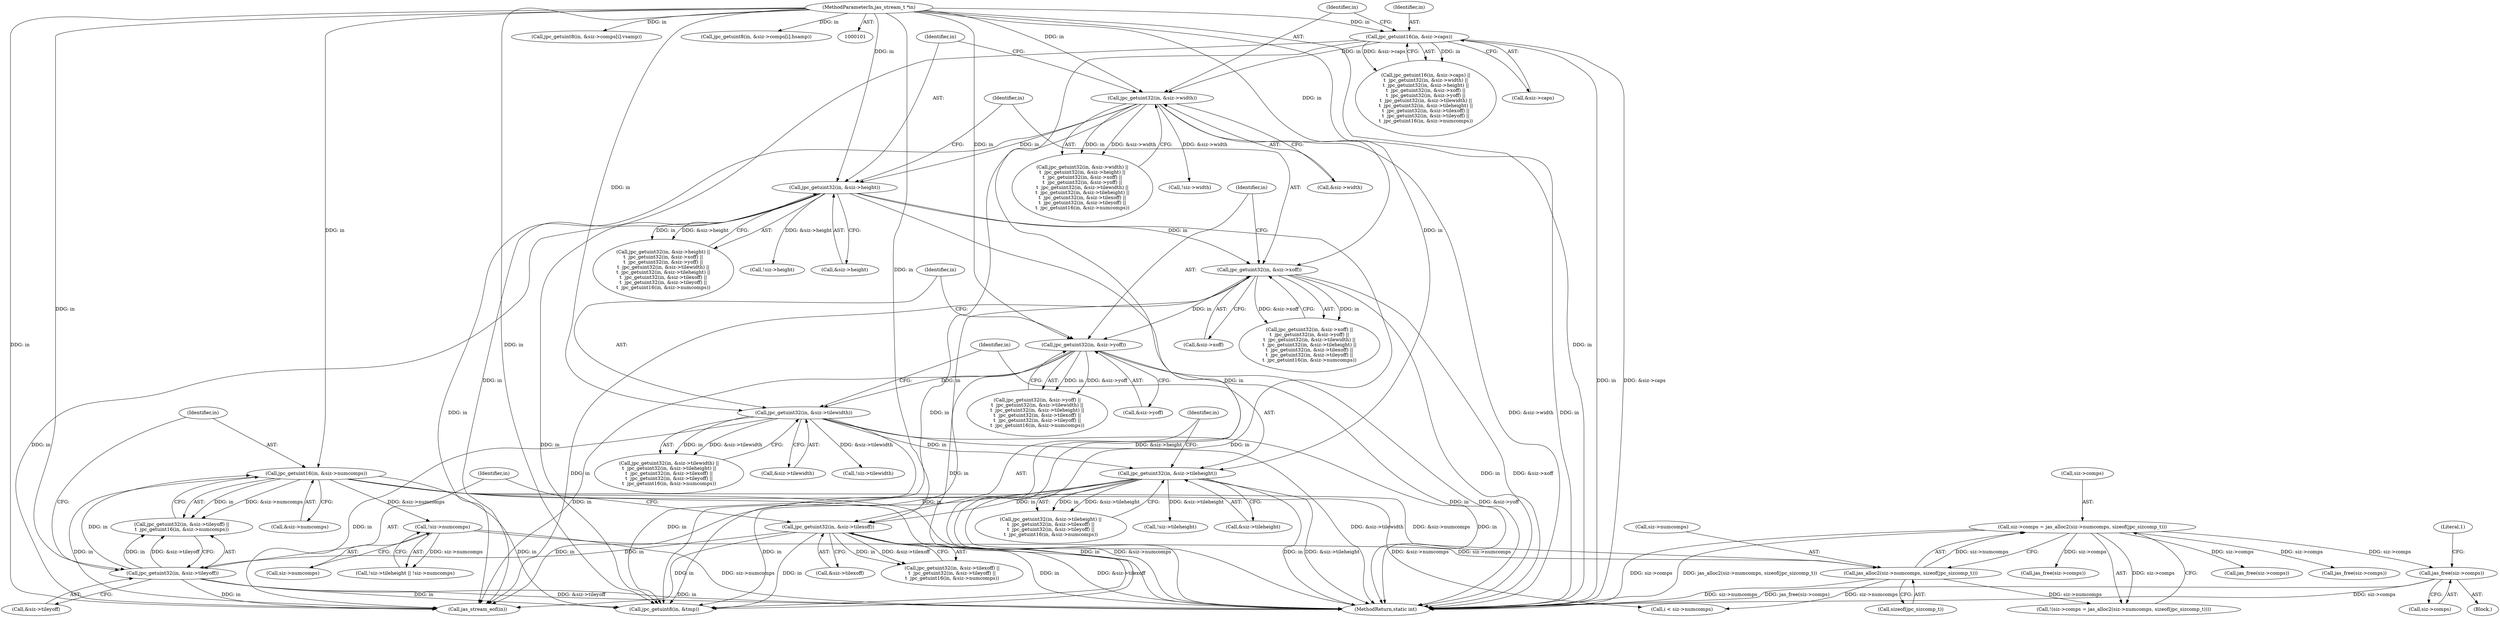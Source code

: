 digraph "0_jasper_d8c2604cd438c41ec72aff52c16ebd8183068020@API" {
"1000353" [label="(Call,jas_free(siz->comps))"];
"1000225" [label="(Call,siz->comps = jas_alloc2(siz->numcomps, sizeof(jpc_sizcomp_t)))"];
"1000229" [label="(Call,jas_alloc2(siz->numcomps, sizeof(jpc_sizcomp_t)))"];
"1000184" [label="(Call,jpc_getuint16(in, &siz->numcomps))"];
"1000178" [label="(Call,jpc_getuint32(in, &siz->tileyoff))"];
"1000171" [label="(Call,jpc_getuint32(in, &siz->tilexoff))"];
"1000164" [label="(Call,jpc_getuint32(in, &siz->tileheight))"];
"1000157" [label="(Call,jpc_getuint32(in, &siz->tilewidth))"];
"1000150" [label="(Call,jpc_getuint32(in, &siz->yoff))"];
"1000143" [label="(Call,jpc_getuint32(in, &siz->xoff))"];
"1000136" [label="(Call,jpc_getuint32(in, &siz->height))"];
"1000129" [label="(Call,jpc_getuint32(in, &siz->width))"];
"1000122" [label="(Call,jpc_getuint16(in, &siz->caps))"];
"1000104" [label="(MethodParameterIn,jas_stream_t *in)"];
"1000215" [label="(Call,!siz->numcomps)"];
"1000128" [label="(Call,jpc_getuint32(in, &siz->width) ||\n\t  jpc_getuint32(in, &siz->height) ||\n\t  jpc_getuint32(in, &siz->xoff) ||\n\t  jpc_getuint32(in, &siz->yoff) ||\n\t  jpc_getuint32(in, &siz->tilewidth) ||\n\t  jpc_getuint32(in, &siz->tileheight) ||\n\t  jpc_getuint32(in, &siz->tilexoff) ||\n\t  jpc_getuint32(in, &siz->tileyoff) ||\n\t  jpc_getuint16(in, &siz->numcomps))"];
"1000135" [label="(Call,jpc_getuint32(in, &siz->height) ||\n\t  jpc_getuint32(in, &siz->xoff) ||\n\t  jpc_getuint32(in, &siz->yoff) ||\n\t  jpc_getuint32(in, &siz->tilewidth) ||\n\t  jpc_getuint32(in, &siz->tileheight) ||\n\t  jpc_getuint32(in, &siz->tilexoff) ||\n\t  jpc_getuint32(in, &siz->tileyoff) ||\n\t  jpc_getuint16(in, &siz->numcomps))"];
"1000142" [label="(Call,jpc_getuint32(in, &siz->xoff) ||\n\t  jpc_getuint32(in, &siz->yoff) ||\n\t  jpc_getuint32(in, &siz->tilewidth) ||\n\t  jpc_getuint32(in, &siz->tileheight) ||\n\t  jpc_getuint32(in, &siz->tilexoff) ||\n\t  jpc_getuint32(in, &siz->tileyoff) ||\n\t  jpc_getuint16(in, &siz->numcomps))"];
"1000201" [label="(Call,!siz->height)"];
"1000399" [label="(MethodReturn,static int)"];
"1000268" [label="(Call,jpc_getuint8(in, &siz->comps[i].vsamp))"];
"1000138" [label="(Call,&siz->height)"];
"1000316" [label="(Call,jas_free(siz->comps))"];
"1000185" [label="(Identifier,in)"];
"1000387" [label="(Call,jas_stream_eof(in))"];
"1000229" [label="(Call,jas_alloc2(siz->numcomps, sizeof(jpc_sizcomp_t)))"];
"1000163" [label="(Call,jpc_getuint32(in, &siz->tileheight) ||\n\t  jpc_getuint32(in, &siz->tilexoff) ||\n\t  jpc_getuint32(in, &siz->tileyoff) ||\n\t  jpc_getuint16(in, &siz->numcomps))"];
"1000253" [label="(Call,jpc_getuint8(in, &tmp))"];
"1000390" [label="(Call,jas_free(siz->comps))"];
"1000149" [label="(Call,jpc_getuint32(in, &siz->yoff) ||\n\t  jpc_getuint32(in, &siz->tilewidth) ||\n\t  jpc_getuint32(in, &siz->tileheight) ||\n\t  jpc_getuint32(in, &siz->tilexoff) ||\n\t  jpc_getuint32(in, &siz->tileyoff) ||\n\t  jpc_getuint16(in, &siz->numcomps))"];
"1000196" [label="(Call,!siz->width)"];
"1000122" [label="(Call,jpc_getuint16(in, &siz->caps))"];
"1000216" [label="(Call,siz->numcomps)"];
"1000179" [label="(Identifier,in)"];
"1000211" [label="(Call,!siz->tileheight)"];
"1000224" [label="(Call,!(siz->comps = jas_alloc2(siz->numcomps, sizeof(jpc_sizcomp_t))))"];
"1000226" [label="(Call,siz->comps)"];
"1000171" [label="(Call,jpc_getuint32(in, &siz->tilexoff))"];
"1000233" [label="(Call,sizeof(jpc_sizcomp_t))"];
"1000170" [label="(Call,jpc_getuint32(in, &siz->tilexoff) ||\n\t  jpc_getuint32(in, &siz->tileyoff) ||\n\t  jpc_getuint16(in, &siz->numcomps))"];
"1000225" [label="(Call,siz->comps = jas_alloc2(siz->numcomps, sizeof(jpc_sizcomp_t)))"];
"1000166" [label="(Call,&siz->tileheight)"];
"1000159" [label="(Call,&siz->tilewidth)"];
"1000206" [label="(Call,!siz->tilewidth)"];
"1000152" [label="(Call,&siz->yoff)"];
"1000354" [label="(Call,siz->comps)"];
"1000353" [label="(Call,jas_free(siz->comps))"];
"1000145" [label="(Call,&siz->xoff)"];
"1000178" [label="(Call,jpc_getuint32(in, &siz->tileyoff))"];
"1000180" [label="(Call,&siz->tileyoff)"];
"1000151" [label="(Identifier,in)"];
"1000186" [label="(Call,&siz->numcomps)"];
"1000177" [label="(Call,jpc_getuint32(in, &siz->tileyoff) ||\n\t  jpc_getuint16(in, &siz->numcomps))"];
"1000243" [label="(Call,i < siz->numcomps)"];
"1000104" [label="(MethodParameterIn,jas_stream_t *in)"];
"1000131" [label="(Call,&siz->width)"];
"1000144" [label="(Identifier,in)"];
"1000143" [label="(Call,jpc_getuint32(in, &siz->xoff))"];
"1000150" [label="(Call,jpc_getuint32(in, &siz->yoff))"];
"1000164" [label="(Call,jpc_getuint32(in, &siz->tileheight))"];
"1000173" [label="(Call,&siz->tilexoff)"];
"1000137" [label="(Identifier,in)"];
"1000258" [label="(Call,jpc_getuint8(in, &siz->comps[i].hsamp))"];
"1000165" [label="(Identifier,in)"];
"1000215" [label="(Call,!siz->numcomps)"];
"1000359" [label="(Literal,1)"];
"1000156" [label="(Call,jpc_getuint32(in, &siz->tilewidth) ||\n\t  jpc_getuint32(in, &siz->tileheight) ||\n\t  jpc_getuint32(in, &siz->tilexoff) ||\n\t  jpc_getuint32(in, &siz->tileyoff) ||\n\t  jpc_getuint16(in, &siz->numcomps))"];
"1000343" [label="(Block,)"];
"1000121" [label="(Call,jpc_getuint16(in, &siz->caps) ||\n\t  jpc_getuint32(in, &siz->width) ||\n\t  jpc_getuint32(in, &siz->height) ||\n\t  jpc_getuint32(in, &siz->xoff) ||\n\t  jpc_getuint32(in, &siz->yoff) ||\n\t  jpc_getuint32(in, &siz->tilewidth) ||\n\t  jpc_getuint32(in, &siz->tileheight) ||\n\t  jpc_getuint32(in, &siz->tilexoff) ||\n\t  jpc_getuint32(in, &siz->tileyoff) ||\n\t  jpc_getuint16(in, &siz->numcomps))"];
"1000230" [label="(Call,siz->numcomps)"];
"1000158" [label="(Identifier,in)"];
"1000184" [label="(Call,jpc_getuint16(in, &siz->numcomps))"];
"1000123" [label="(Identifier,in)"];
"1000136" [label="(Call,jpc_getuint32(in, &siz->height))"];
"1000130" [label="(Identifier,in)"];
"1000129" [label="(Call,jpc_getuint32(in, &siz->width))"];
"1000124" [label="(Call,&siz->caps)"];
"1000279" [label="(Call,jas_free(siz->comps))"];
"1000157" [label="(Call,jpc_getuint32(in, &siz->tilewidth))"];
"1000210" [label="(Call,!siz->tileheight || !siz->numcomps)"];
"1000172" [label="(Identifier,in)"];
"1000353" -> "1000343"  [label="AST: "];
"1000353" -> "1000354"  [label="CFG: "];
"1000354" -> "1000353"  [label="AST: "];
"1000359" -> "1000353"  [label="CFG: "];
"1000353" -> "1000399"  [label="DDG: jas_free(siz->comps)"];
"1000353" -> "1000399"  [label="DDG: siz->comps"];
"1000225" -> "1000353"  [label="DDG: siz->comps"];
"1000225" -> "1000224"  [label="AST: "];
"1000225" -> "1000229"  [label="CFG: "];
"1000226" -> "1000225"  [label="AST: "];
"1000229" -> "1000225"  [label="AST: "];
"1000224" -> "1000225"  [label="CFG: "];
"1000225" -> "1000399"  [label="DDG: siz->comps"];
"1000225" -> "1000399"  [label="DDG: jas_alloc2(siz->numcomps, sizeof(jpc_sizcomp_t))"];
"1000225" -> "1000224"  [label="DDG: siz->comps"];
"1000229" -> "1000225"  [label="DDG: siz->numcomps"];
"1000225" -> "1000279"  [label="DDG: siz->comps"];
"1000225" -> "1000316"  [label="DDG: siz->comps"];
"1000225" -> "1000390"  [label="DDG: siz->comps"];
"1000229" -> "1000233"  [label="CFG: "];
"1000230" -> "1000229"  [label="AST: "];
"1000233" -> "1000229"  [label="AST: "];
"1000229" -> "1000399"  [label="DDG: siz->numcomps"];
"1000229" -> "1000224"  [label="DDG: siz->numcomps"];
"1000184" -> "1000229"  [label="DDG: &siz->numcomps"];
"1000215" -> "1000229"  [label="DDG: siz->numcomps"];
"1000229" -> "1000243"  [label="DDG: siz->numcomps"];
"1000184" -> "1000177"  [label="AST: "];
"1000184" -> "1000186"  [label="CFG: "];
"1000185" -> "1000184"  [label="AST: "];
"1000186" -> "1000184"  [label="AST: "];
"1000177" -> "1000184"  [label="CFG: "];
"1000184" -> "1000399"  [label="DDG: in"];
"1000184" -> "1000399"  [label="DDG: &siz->numcomps"];
"1000184" -> "1000177"  [label="DDG: in"];
"1000184" -> "1000177"  [label="DDG: &siz->numcomps"];
"1000178" -> "1000184"  [label="DDG: in"];
"1000104" -> "1000184"  [label="DDG: in"];
"1000184" -> "1000215"  [label="DDG: &siz->numcomps"];
"1000184" -> "1000243"  [label="DDG: &siz->numcomps"];
"1000184" -> "1000253"  [label="DDG: in"];
"1000184" -> "1000387"  [label="DDG: in"];
"1000178" -> "1000177"  [label="AST: "];
"1000178" -> "1000180"  [label="CFG: "];
"1000179" -> "1000178"  [label="AST: "];
"1000180" -> "1000178"  [label="AST: "];
"1000185" -> "1000178"  [label="CFG: "];
"1000177" -> "1000178"  [label="CFG: "];
"1000178" -> "1000399"  [label="DDG: in"];
"1000178" -> "1000399"  [label="DDG: &siz->tileyoff"];
"1000178" -> "1000177"  [label="DDG: in"];
"1000178" -> "1000177"  [label="DDG: &siz->tileyoff"];
"1000171" -> "1000178"  [label="DDG: in"];
"1000104" -> "1000178"  [label="DDG: in"];
"1000178" -> "1000253"  [label="DDG: in"];
"1000178" -> "1000387"  [label="DDG: in"];
"1000171" -> "1000170"  [label="AST: "];
"1000171" -> "1000173"  [label="CFG: "];
"1000172" -> "1000171"  [label="AST: "];
"1000173" -> "1000171"  [label="AST: "];
"1000179" -> "1000171"  [label="CFG: "];
"1000170" -> "1000171"  [label="CFG: "];
"1000171" -> "1000399"  [label="DDG: in"];
"1000171" -> "1000399"  [label="DDG: &siz->tilexoff"];
"1000171" -> "1000170"  [label="DDG: in"];
"1000171" -> "1000170"  [label="DDG: &siz->tilexoff"];
"1000164" -> "1000171"  [label="DDG: in"];
"1000104" -> "1000171"  [label="DDG: in"];
"1000171" -> "1000253"  [label="DDG: in"];
"1000171" -> "1000387"  [label="DDG: in"];
"1000164" -> "1000163"  [label="AST: "];
"1000164" -> "1000166"  [label="CFG: "];
"1000165" -> "1000164"  [label="AST: "];
"1000166" -> "1000164"  [label="AST: "];
"1000172" -> "1000164"  [label="CFG: "];
"1000163" -> "1000164"  [label="CFG: "];
"1000164" -> "1000399"  [label="DDG: &siz->tileheight"];
"1000164" -> "1000399"  [label="DDG: in"];
"1000164" -> "1000163"  [label="DDG: in"];
"1000164" -> "1000163"  [label="DDG: &siz->tileheight"];
"1000157" -> "1000164"  [label="DDG: in"];
"1000104" -> "1000164"  [label="DDG: in"];
"1000164" -> "1000211"  [label="DDG: &siz->tileheight"];
"1000164" -> "1000253"  [label="DDG: in"];
"1000164" -> "1000387"  [label="DDG: in"];
"1000157" -> "1000156"  [label="AST: "];
"1000157" -> "1000159"  [label="CFG: "];
"1000158" -> "1000157"  [label="AST: "];
"1000159" -> "1000157"  [label="AST: "];
"1000165" -> "1000157"  [label="CFG: "];
"1000156" -> "1000157"  [label="CFG: "];
"1000157" -> "1000399"  [label="DDG: &siz->tilewidth"];
"1000157" -> "1000399"  [label="DDG: in"];
"1000157" -> "1000156"  [label="DDG: in"];
"1000157" -> "1000156"  [label="DDG: &siz->tilewidth"];
"1000150" -> "1000157"  [label="DDG: in"];
"1000104" -> "1000157"  [label="DDG: in"];
"1000157" -> "1000206"  [label="DDG: &siz->tilewidth"];
"1000157" -> "1000253"  [label="DDG: in"];
"1000157" -> "1000387"  [label="DDG: in"];
"1000150" -> "1000149"  [label="AST: "];
"1000150" -> "1000152"  [label="CFG: "];
"1000151" -> "1000150"  [label="AST: "];
"1000152" -> "1000150"  [label="AST: "];
"1000158" -> "1000150"  [label="CFG: "];
"1000149" -> "1000150"  [label="CFG: "];
"1000150" -> "1000399"  [label="DDG: in"];
"1000150" -> "1000399"  [label="DDG: &siz->yoff"];
"1000150" -> "1000149"  [label="DDG: in"];
"1000150" -> "1000149"  [label="DDG: &siz->yoff"];
"1000143" -> "1000150"  [label="DDG: in"];
"1000104" -> "1000150"  [label="DDG: in"];
"1000150" -> "1000253"  [label="DDG: in"];
"1000150" -> "1000387"  [label="DDG: in"];
"1000143" -> "1000142"  [label="AST: "];
"1000143" -> "1000145"  [label="CFG: "];
"1000144" -> "1000143"  [label="AST: "];
"1000145" -> "1000143"  [label="AST: "];
"1000151" -> "1000143"  [label="CFG: "];
"1000142" -> "1000143"  [label="CFG: "];
"1000143" -> "1000399"  [label="DDG: in"];
"1000143" -> "1000399"  [label="DDG: &siz->xoff"];
"1000143" -> "1000142"  [label="DDG: in"];
"1000143" -> "1000142"  [label="DDG: &siz->xoff"];
"1000136" -> "1000143"  [label="DDG: in"];
"1000104" -> "1000143"  [label="DDG: in"];
"1000143" -> "1000253"  [label="DDG: in"];
"1000143" -> "1000387"  [label="DDG: in"];
"1000136" -> "1000135"  [label="AST: "];
"1000136" -> "1000138"  [label="CFG: "];
"1000137" -> "1000136"  [label="AST: "];
"1000138" -> "1000136"  [label="AST: "];
"1000144" -> "1000136"  [label="CFG: "];
"1000135" -> "1000136"  [label="CFG: "];
"1000136" -> "1000399"  [label="DDG: &siz->height"];
"1000136" -> "1000399"  [label="DDG: in"];
"1000136" -> "1000135"  [label="DDG: in"];
"1000136" -> "1000135"  [label="DDG: &siz->height"];
"1000129" -> "1000136"  [label="DDG: in"];
"1000104" -> "1000136"  [label="DDG: in"];
"1000136" -> "1000201"  [label="DDG: &siz->height"];
"1000136" -> "1000253"  [label="DDG: in"];
"1000136" -> "1000387"  [label="DDG: in"];
"1000129" -> "1000128"  [label="AST: "];
"1000129" -> "1000131"  [label="CFG: "];
"1000130" -> "1000129"  [label="AST: "];
"1000131" -> "1000129"  [label="AST: "];
"1000137" -> "1000129"  [label="CFG: "];
"1000128" -> "1000129"  [label="CFG: "];
"1000129" -> "1000399"  [label="DDG: in"];
"1000129" -> "1000399"  [label="DDG: &siz->width"];
"1000129" -> "1000128"  [label="DDG: in"];
"1000129" -> "1000128"  [label="DDG: &siz->width"];
"1000122" -> "1000129"  [label="DDG: in"];
"1000104" -> "1000129"  [label="DDG: in"];
"1000129" -> "1000196"  [label="DDG: &siz->width"];
"1000129" -> "1000253"  [label="DDG: in"];
"1000129" -> "1000387"  [label="DDG: in"];
"1000122" -> "1000121"  [label="AST: "];
"1000122" -> "1000124"  [label="CFG: "];
"1000123" -> "1000122"  [label="AST: "];
"1000124" -> "1000122"  [label="AST: "];
"1000130" -> "1000122"  [label="CFG: "];
"1000121" -> "1000122"  [label="CFG: "];
"1000122" -> "1000399"  [label="DDG: in"];
"1000122" -> "1000399"  [label="DDG: &siz->caps"];
"1000122" -> "1000121"  [label="DDG: in"];
"1000122" -> "1000121"  [label="DDG: &siz->caps"];
"1000104" -> "1000122"  [label="DDG: in"];
"1000122" -> "1000253"  [label="DDG: in"];
"1000122" -> "1000387"  [label="DDG: in"];
"1000104" -> "1000101"  [label="AST: "];
"1000104" -> "1000399"  [label="DDG: in"];
"1000104" -> "1000253"  [label="DDG: in"];
"1000104" -> "1000258"  [label="DDG: in"];
"1000104" -> "1000268"  [label="DDG: in"];
"1000104" -> "1000387"  [label="DDG: in"];
"1000215" -> "1000210"  [label="AST: "];
"1000215" -> "1000216"  [label="CFG: "];
"1000216" -> "1000215"  [label="AST: "];
"1000210" -> "1000215"  [label="CFG: "];
"1000215" -> "1000399"  [label="DDG: siz->numcomps"];
"1000215" -> "1000210"  [label="DDG: siz->numcomps"];
}
